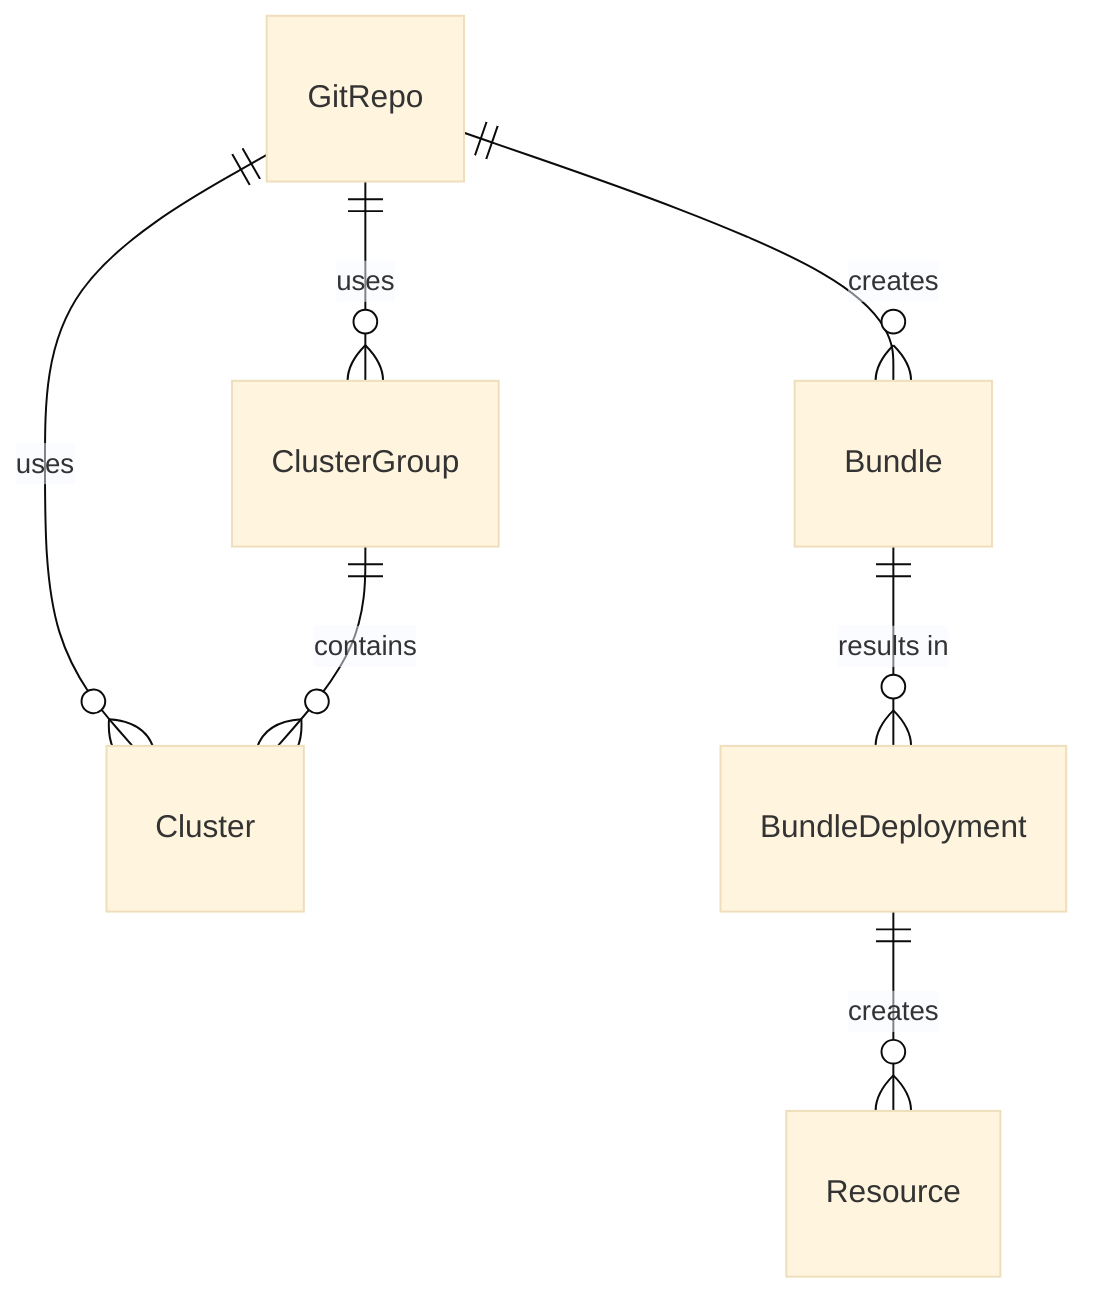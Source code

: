%%{
    init: {
        "theme": "base"
    }
}%%

erDiagram
    %% GitRepo
    %% Cluster
    %% ClusterGroup
    %% Bundle
    %% BundleDeployment

    GitRepo ||--o{ Cluster : "uses"
    GitRepo ||--o{ ClusterGroup : "uses"
    GitRepo ||--o{ Bundle : "creates"
    ClusterGroup ||--o{ Cluster : "contains"
    Bundle ||--o{ BundleDeployment : "results in"
    BundleDeployment ||--o{ Resource : "creates"